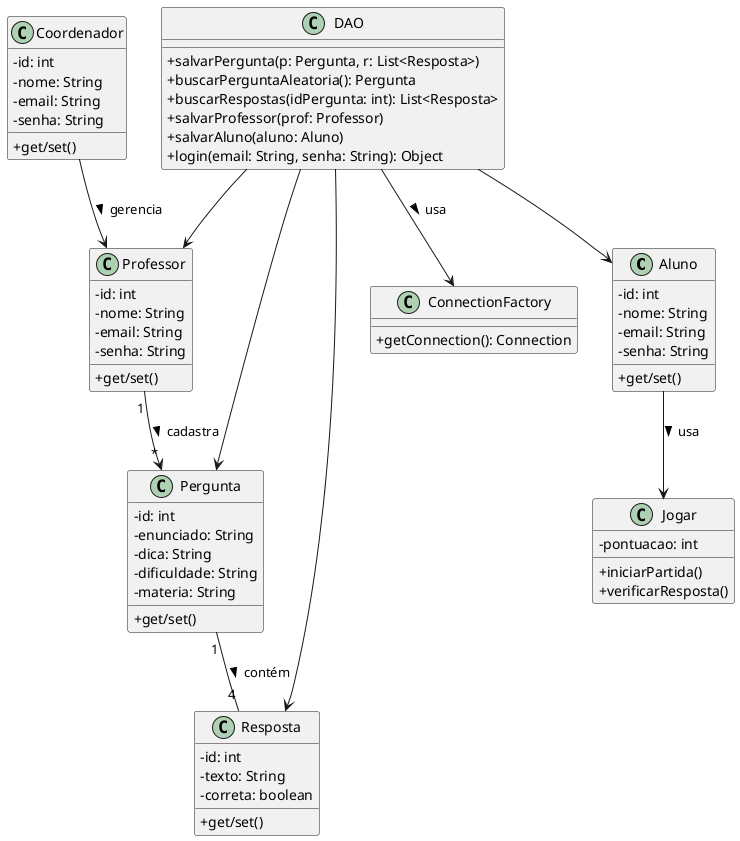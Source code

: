 
@startuml classeGeral
skinparam classAttributeIconSize 0

class Aluno {
  -id: int
  -nome: String
  -email: String
  -senha: String
  +get/set()
}

class Professor {
  -id: int
  -nome: String
  -email: String
  -senha: String
  +get/set()
}

class Coordenador {
  -id: int
  -nome: String
  -email: String
  -senha: String
  +get/set()
}

class Pergunta {
  -id: int
  -enunciado: String
  -dica: String
  -dificuldade: String
  -materia: String
  +get/set()
}

class Resposta {
  -id: int
  -texto: String
  -correta: boolean
  +get/set()
}

class Jogar {
  -pontuacao: int
  +iniciarPartida()
  +verificarResposta()
}

class DAO {
  +salvarPergunta(p: Pergunta, r: List<Resposta>)
  +buscarPerguntaAleatoria(): Pergunta
  +buscarRespostas(idPergunta: int): List<Resposta>
  +salvarProfessor(prof: Professor)
  +salvarAluno(aluno: Aluno)
  +login(email: String, senha: String): Object
}

class ConnectionFactory {
  +getConnection(): Connection
}

Pergunta "1" -- "4" Resposta : contém >
Professor "1" --> "*" Pergunta : cadastra >
Aluno --> Jogar : usa >
Coordenador --> Professor : gerencia >
DAO --> Pergunta
DAO --> Resposta
DAO --> Professor
DAO --> Aluno
DAO --> ConnectionFactory : usa >
@enduml
